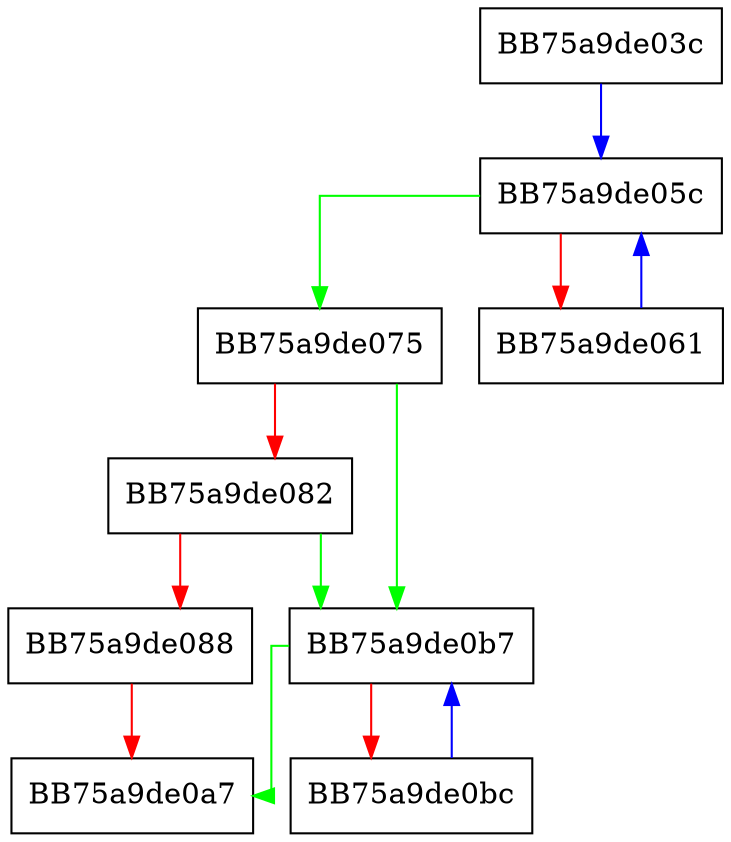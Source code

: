 digraph _Erase {
  node [shape="box"];
  graph [splines=ortho];
  BB75a9de03c -> BB75a9de05c [color="blue"];
  BB75a9de05c -> BB75a9de075 [color="green"];
  BB75a9de05c -> BB75a9de061 [color="red"];
  BB75a9de061 -> BB75a9de05c [color="blue"];
  BB75a9de075 -> BB75a9de0b7 [color="green"];
  BB75a9de075 -> BB75a9de082 [color="red"];
  BB75a9de082 -> BB75a9de0b7 [color="green"];
  BB75a9de082 -> BB75a9de088 [color="red"];
  BB75a9de088 -> BB75a9de0a7 [color="red"];
  BB75a9de0b7 -> BB75a9de0a7 [color="green"];
  BB75a9de0b7 -> BB75a9de0bc [color="red"];
  BB75a9de0bc -> BB75a9de0b7 [color="blue"];
}